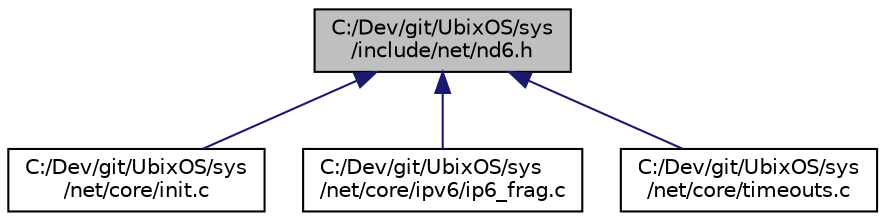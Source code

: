 digraph "C:/Dev/git/UbixOS/sys/include/net/nd6.h"
{
 // LATEX_PDF_SIZE
  edge [fontname="Helvetica",fontsize="10",labelfontname="Helvetica",labelfontsize="10"];
  node [fontname="Helvetica",fontsize="10",shape=record];
  Node1 [label="C:/Dev/git/UbixOS/sys\l/include/net/nd6.h",height=0.2,width=0.4,color="black", fillcolor="grey75", style="filled", fontcolor="black",tooltip=" "];
  Node1 -> Node2 [dir="back",color="midnightblue",fontsize="10",style="solid",fontname="Helvetica"];
  Node2 [label="C:/Dev/git/UbixOS/sys\l/net/core/init.c",height=0.2,width=0.4,color="black", fillcolor="white", style="filled",URL="$core_2init_8c.html",tooltip=" "];
  Node1 -> Node3 [dir="back",color="midnightblue",fontsize="10",style="solid",fontname="Helvetica"];
  Node3 [label="C:/Dev/git/UbixOS/sys\l/net/core/ipv6/ip6_frag.c",height=0.2,width=0.4,color="black", fillcolor="white", style="filled",URL="$ip6__frag_8c.html",tooltip=" "];
  Node1 -> Node4 [dir="back",color="midnightblue",fontsize="10",style="solid",fontname="Helvetica"];
  Node4 [label="C:/Dev/git/UbixOS/sys\l/net/core/timeouts.c",height=0.2,width=0.4,color="black", fillcolor="white", style="filled",URL="$timeouts_8c.html",tooltip=" "];
}

